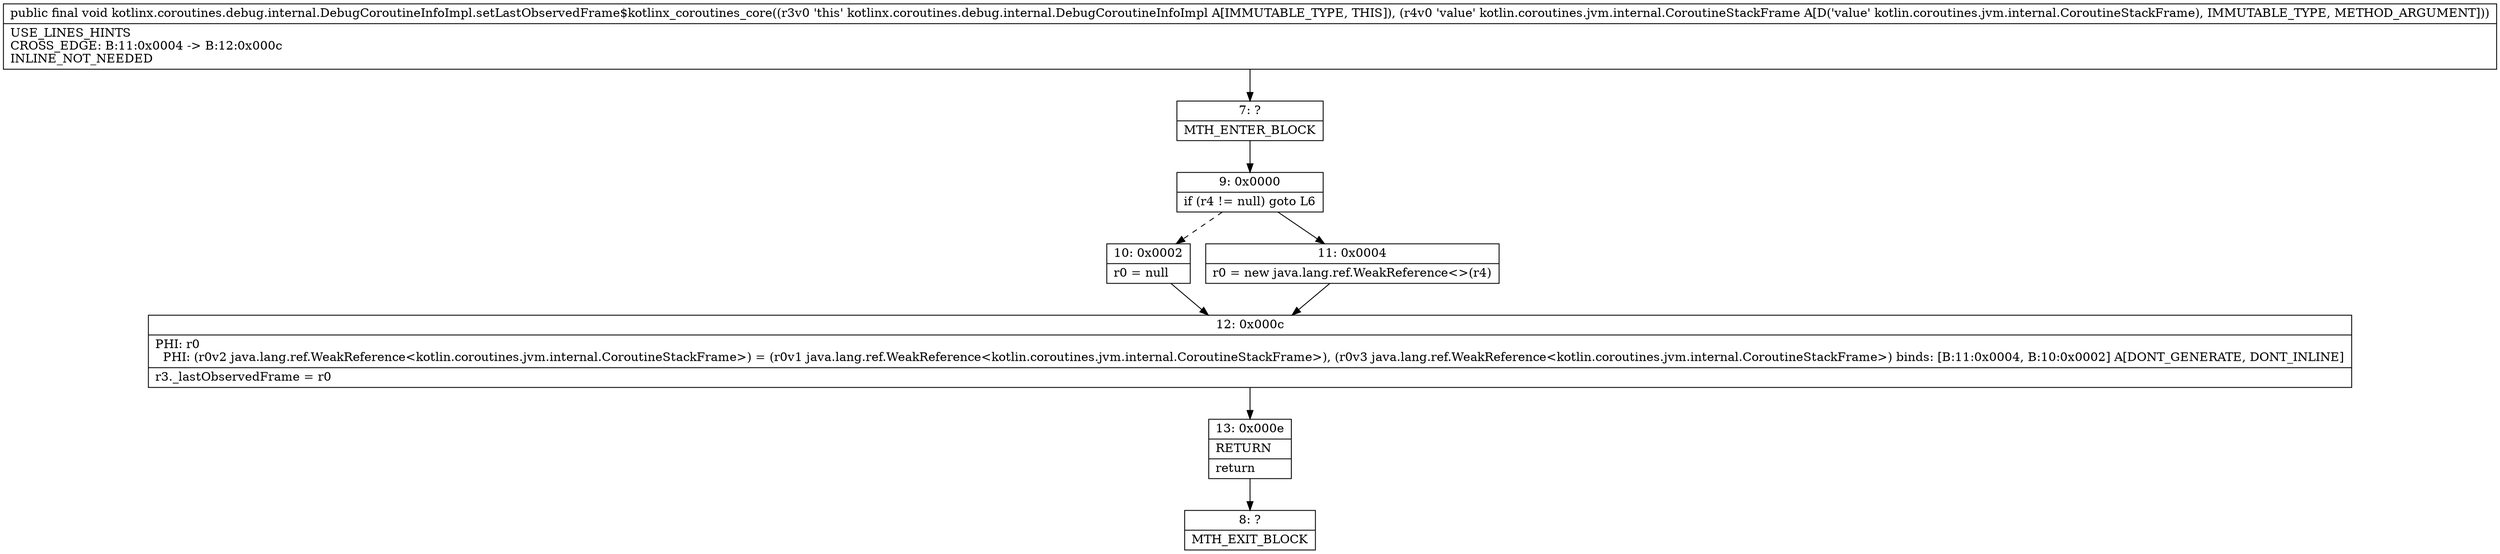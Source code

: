 digraph "CFG forkotlinx.coroutines.debug.internal.DebugCoroutineInfoImpl.setLastObservedFrame$kotlinx_coroutines_core(Lkotlin\/coroutines\/jvm\/internal\/CoroutineStackFrame;)V" {
Node_7 [shape=record,label="{7\:\ ?|MTH_ENTER_BLOCK\l}"];
Node_9 [shape=record,label="{9\:\ 0x0000|if (r4 != null) goto L6\l}"];
Node_10 [shape=record,label="{10\:\ 0x0002|r0 = null\l}"];
Node_12 [shape=record,label="{12\:\ 0x000c|PHI: r0 \l  PHI: (r0v2 java.lang.ref.WeakReference\<kotlin.coroutines.jvm.internal.CoroutineStackFrame\>) = (r0v1 java.lang.ref.WeakReference\<kotlin.coroutines.jvm.internal.CoroutineStackFrame\>), (r0v3 java.lang.ref.WeakReference\<kotlin.coroutines.jvm.internal.CoroutineStackFrame\>) binds: [B:11:0x0004, B:10:0x0002] A[DONT_GENERATE, DONT_INLINE]\l|r3._lastObservedFrame = r0\l}"];
Node_13 [shape=record,label="{13\:\ 0x000e|RETURN\l|return\l}"];
Node_8 [shape=record,label="{8\:\ ?|MTH_EXIT_BLOCK\l}"];
Node_11 [shape=record,label="{11\:\ 0x0004|r0 = new java.lang.ref.WeakReference\<\>(r4)\l}"];
MethodNode[shape=record,label="{public final void kotlinx.coroutines.debug.internal.DebugCoroutineInfoImpl.setLastObservedFrame$kotlinx_coroutines_core((r3v0 'this' kotlinx.coroutines.debug.internal.DebugCoroutineInfoImpl A[IMMUTABLE_TYPE, THIS]), (r4v0 'value' kotlin.coroutines.jvm.internal.CoroutineStackFrame A[D('value' kotlin.coroutines.jvm.internal.CoroutineStackFrame), IMMUTABLE_TYPE, METHOD_ARGUMENT]))  | USE_LINES_HINTS\lCROSS_EDGE: B:11:0x0004 \-\> B:12:0x000c\lINLINE_NOT_NEEDED\l}"];
MethodNode -> Node_7;Node_7 -> Node_9;
Node_9 -> Node_10[style=dashed];
Node_9 -> Node_11;
Node_10 -> Node_12;
Node_12 -> Node_13;
Node_13 -> Node_8;
Node_11 -> Node_12;
}

